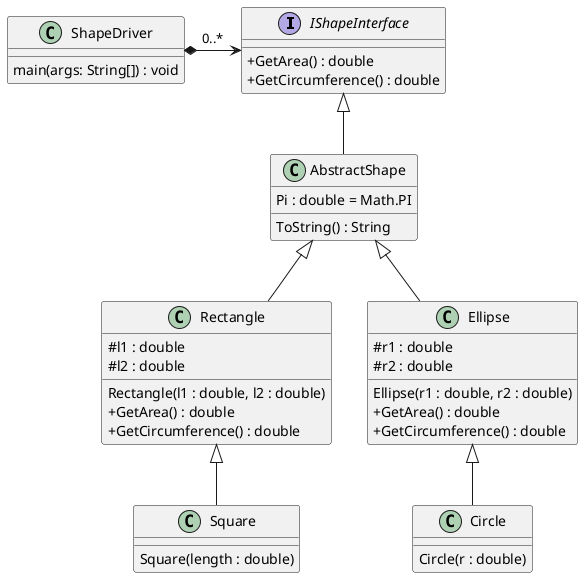 @startuml Polymorphism
skinparam classAttributeIconSize 0

interface IShapeInterface {
    
    + GetArea() : double
    + GetCircumference() : double
}


class AbstractShape {
    Pi : double = Math.PI
    ToString() : String
}

class Rectangle {
    # l1 : double
    # l2 : double

    Rectangle(l1 : double, l2 : double)
    + GetArea() : double
    + GetCircumference() : double
}

class Ellipse {
    # r1 : double
    # r2 : double
    Ellipse(r1 : double, r2 : double)
    + GetArea() : double
    + GetCircumference() : double
}

class Square {
    Square(length : double)
}

class Circle {
    Circle(r : double)
}

class ShapeDriver {
    main(args: String[]) : void
}

IShapeInterface <|-- AbstractShape
AbstractShape <|-- Ellipse
AbstractShape <|-- Rectangle
Ellipse <|-- Circle
Rectangle <|-- Square
ShapeDriver *-> IShapeInterface : 0..* 

@enduml